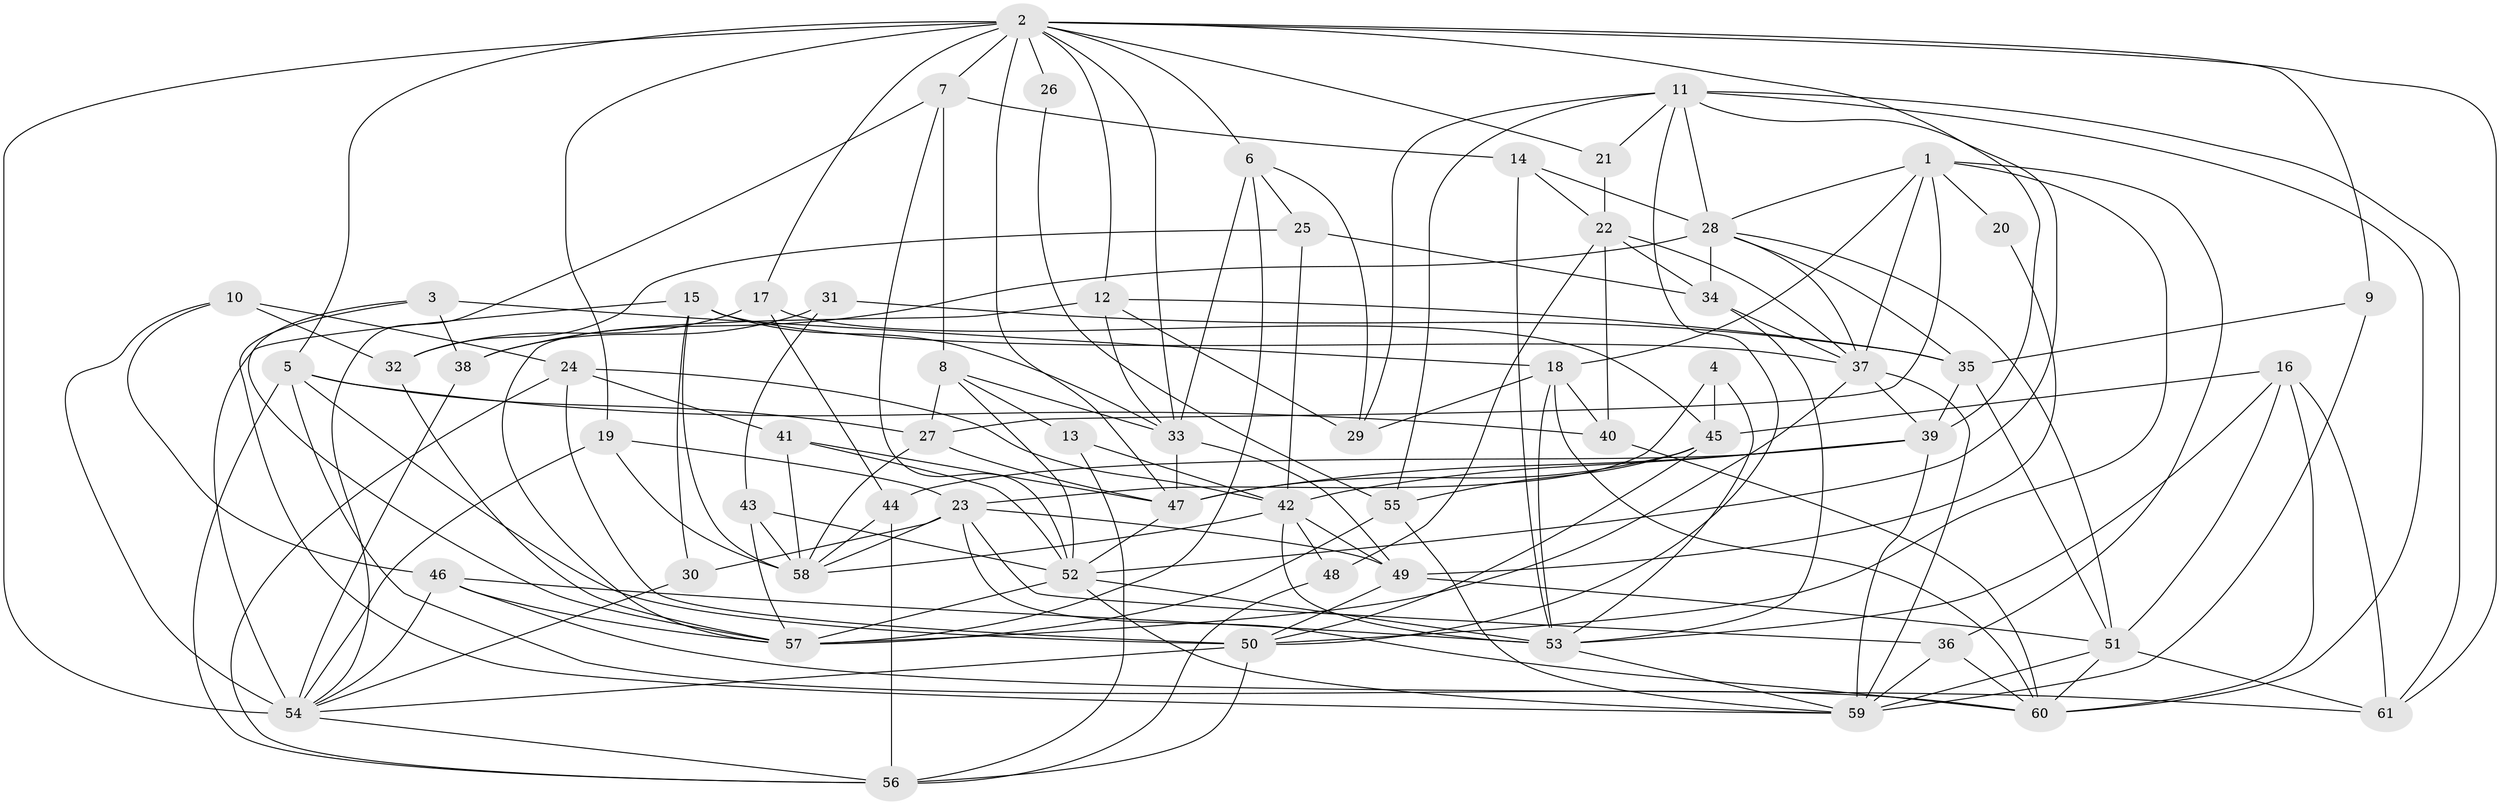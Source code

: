 // original degree distribution, {5: 0.30578512396694213, 2: 0.17355371900826447, 3: 0.2066115702479339, 4: 0.21487603305785125, 7: 0.03305785123966942, 6: 0.05785123966942149, 8: 0.008264462809917356}
// Generated by graph-tools (version 1.1) at 2025/26/03/09/25 03:26:17]
// undirected, 61 vertices, 171 edges
graph export_dot {
graph [start="1"]
  node [color=gray90,style=filled];
  1;
  2;
  3;
  4;
  5;
  6;
  7;
  8;
  9;
  10;
  11;
  12;
  13;
  14;
  15;
  16;
  17;
  18;
  19;
  20;
  21;
  22;
  23;
  24;
  25;
  26;
  27;
  28;
  29;
  30;
  31;
  32;
  33;
  34;
  35;
  36;
  37;
  38;
  39;
  40;
  41;
  42;
  43;
  44;
  45;
  46;
  47;
  48;
  49;
  50;
  51;
  52;
  53;
  54;
  55;
  56;
  57;
  58;
  59;
  60;
  61;
  1 -- 18 [weight=1.0];
  1 -- 20 [weight=1.0];
  1 -- 27 [weight=1.0];
  1 -- 28 [weight=2.0];
  1 -- 36 [weight=1.0];
  1 -- 37 [weight=1.0];
  1 -- 50 [weight=1.0];
  2 -- 5 [weight=1.0];
  2 -- 6 [weight=1.0];
  2 -- 7 [weight=1.0];
  2 -- 9 [weight=1.0];
  2 -- 12 [weight=1.0];
  2 -- 17 [weight=1.0];
  2 -- 19 [weight=1.0];
  2 -- 21 [weight=1.0];
  2 -- 26 [weight=1.0];
  2 -- 33 [weight=1.0];
  2 -- 39 [weight=1.0];
  2 -- 47 [weight=1.0];
  2 -- 54 [weight=3.0];
  2 -- 61 [weight=1.0];
  3 -- 18 [weight=1.0];
  3 -- 38 [weight=1.0];
  3 -- 57 [weight=1.0];
  3 -- 59 [weight=1.0];
  4 -- 23 [weight=1.0];
  4 -- 45 [weight=1.0];
  4 -- 53 [weight=1.0];
  5 -- 27 [weight=1.0];
  5 -- 40 [weight=1.0];
  5 -- 50 [weight=1.0];
  5 -- 56 [weight=1.0];
  5 -- 60 [weight=1.0];
  6 -- 25 [weight=1.0];
  6 -- 29 [weight=1.0];
  6 -- 33 [weight=1.0];
  6 -- 57 [weight=1.0];
  7 -- 8 [weight=1.0];
  7 -- 14 [weight=1.0];
  7 -- 52 [weight=1.0];
  7 -- 54 [weight=1.0];
  8 -- 13 [weight=1.0];
  8 -- 27 [weight=1.0];
  8 -- 33 [weight=1.0];
  8 -- 52 [weight=1.0];
  9 -- 35 [weight=1.0];
  9 -- 59 [weight=1.0];
  10 -- 24 [weight=1.0];
  10 -- 32 [weight=1.0];
  10 -- 46 [weight=1.0];
  10 -- 54 [weight=1.0];
  11 -- 21 [weight=1.0];
  11 -- 28 [weight=1.0];
  11 -- 29 [weight=1.0];
  11 -- 50 [weight=1.0];
  11 -- 52 [weight=1.0];
  11 -- 55 [weight=1.0];
  11 -- 60 [weight=1.0];
  11 -- 61 [weight=1.0];
  12 -- 29 [weight=1.0];
  12 -- 33 [weight=1.0];
  12 -- 35 [weight=1.0];
  12 -- 57 [weight=1.0];
  13 -- 42 [weight=1.0];
  13 -- 56 [weight=1.0];
  14 -- 22 [weight=1.0];
  14 -- 28 [weight=1.0];
  14 -- 53 [weight=1.0];
  15 -- 30 [weight=1.0];
  15 -- 33 [weight=1.0];
  15 -- 37 [weight=1.0];
  15 -- 54 [weight=1.0];
  15 -- 58 [weight=2.0];
  16 -- 45 [weight=1.0];
  16 -- 51 [weight=1.0];
  16 -- 53 [weight=1.0];
  16 -- 60 [weight=1.0];
  16 -- 61 [weight=1.0];
  17 -- 32 [weight=1.0];
  17 -- 44 [weight=1.0];
  17 -- 45 [weight=1.0];
  18 -- 29 [weight=1.0];
  18 -- 40 [weight=1.0];
  18 -- 53 [weight=1.0];
  18 -- 60 [weight=1.0];
  19 -- 23 [weight=1.0];
  19 -- 54 [weight=1.0];
  19 -- 58 [weight=1.0];
  20 -- 49 [weight=1.0];
  21 -- 22 [weight=1.0];
  22 -- 34 [weight=1.0];
  22 -- 37 [weight=1.0];
  22 -- 40 [weight=1.0];
  22 -- 48 [weight=1.0];
  23 -- 30 [weight=1.0];
  23 -- 36 [weight=1.0];
  23 -- 49 [weight=1.0];
  23 -- 58 [weight=1.0];
  23 -- 60 [weight=1.0];
  24 -- 41 [weight=1.0];
  24 -- 42 [weight=1.0];
  24 -- 50 [weight=1.0];
  24 -- 56 [weight=1.0];
  25 -- 32 [weight=1.0];
  25 -- 34 [weight=1.0];
  25 -- 42 [weight=2.0];
  26 -- 55 [weight=1.0];
  27 -- 47 [weight=1.0];
  27 -- 58 [weight=1.0];
  28 -- 34 [weight=1.0];
  28 -- 35 [weight=1.0];
  28 -- 37 [weight=1.0];
  28 -- 38 [weight=1.0];
  28 -- 51 [weight=1.0];
  30 -- 54 [weight=1.0];
  31 -- 35 [weight=1.0];
  31 -- 38 [weight=1.0];
  31 -- 43 [weight=1.0];
  32 -- 57 [weight=1.0];
  33 -- 47 [weight=1.0];
  33 -- 49 [weight=1.0];
  34 -- 37 [weight=1.0];
  34 -- 53 [weight=1.0];
  35 -- 39 [weight=1.0];
  35 -- 51 [weight=2.0];
  36 -- 59 [weight=1.0];
  36 -- 60 [weight=1.0];
  37 -- 39 [weight=1.0];
  37 -- 57 [weight=1.0];
  37 -- 59 [weight=1.0];
  38 -- 54 [weight=1.0];
  39 -- 42 [weight=1.0];
  39 -- 44 [weight=1.0];
  39 -- 47 [weight=1.0];
  39 -- 59 [weight=1.0];
  40 -- 60 [weight=2.0];
  41 -- 47 [weight=1.0];
  41 -- 52 [weight=1.0];
  41 -- 58 [weight=1.0];
  42 -- 48 [weight=1.0];
  42 -- 49 [weight=1.0];
  42 -- 53 [weight=1.0];
  42 -- 58 [weight=1.0];
  43 -- 52 [weight=1.0];
  43 -- 57 [weight=1.0];
  43 -- 58 [weight=1.0];
  44 -- 56 [weight=1.0];
  44 -- 58 [weight=1.0];
  45 -- 47 [weight=1.0];
  45 -- 50 [weight=2.0];
  45 -- 55 [weight=1.0];
  46 -- 53 [weight=1.0];
  46 -- 54 [weight=1.0];
  46 -- 57 [weight=1.0];
  46 -- 61 [weight=1.0];
  47 -- 52 [weight=1.0];
  48 -- 56 [weight=1.0];
  49 -- 50 [weight=1.0];
  49 -- 51 [weight=1.0];
  50 -- 54 [weight=1.0];
  50 -- 56 [weight=1.0];
  51 -- 59 [weight=1.0];
  51 -- 60 [weight=1.0];
  51 -- 61 [weight=1.0];
  52 -- 53 [weight=2.0];
  52 -- 57 [weight=2.0];
  52 -- 59 [weight=1.0];
  53 -- 59 [weight=1.0];
  54 -- 56 [weight=1.0];
  55 -- 57 [weight=1.0];
  55 -- 59 [weight=1.0];
}
